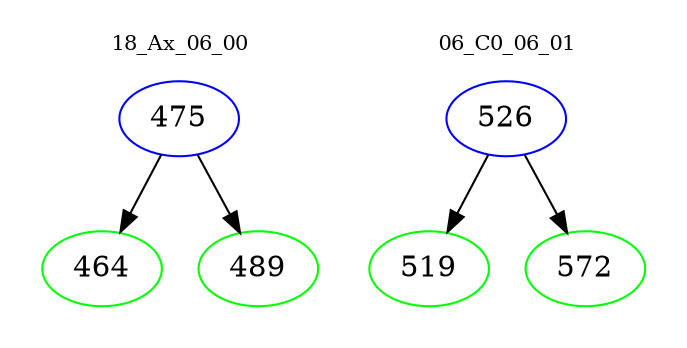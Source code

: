digraph{
subgraph cluster_0 {
color = white
label = "18_Ax_06_00";
fontsize=10;
T0_475 [label="475", color="blue"]
T0_475 -> T0_464 [color="black"]
T0_464 [label="464", color="green"]
T0_475 -> T0_489 [color="black"]
T0_489 [label="489", color="green"]
}
subgraph cluster_1 {
color = white
label = "06_C0_06_01";
fontsize=10;
T1_526 [label="526", color="blue"]
T1_526 -> T1_519 [color="black"]
T1_519 [label="519", color="green"]
T1_526 -> T1_572 [color="black"]
T1_572 [label="572", color="green"]
}
}
